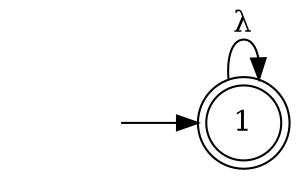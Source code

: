 digraph {
  rankdir=LR;
  node [shape = none, label=""]; 0;
  node [shape = doublecircle, label="1"]; 1;
  0 -> 1 [label = ""];
  1 -> 1 [label = "λ"];
}
